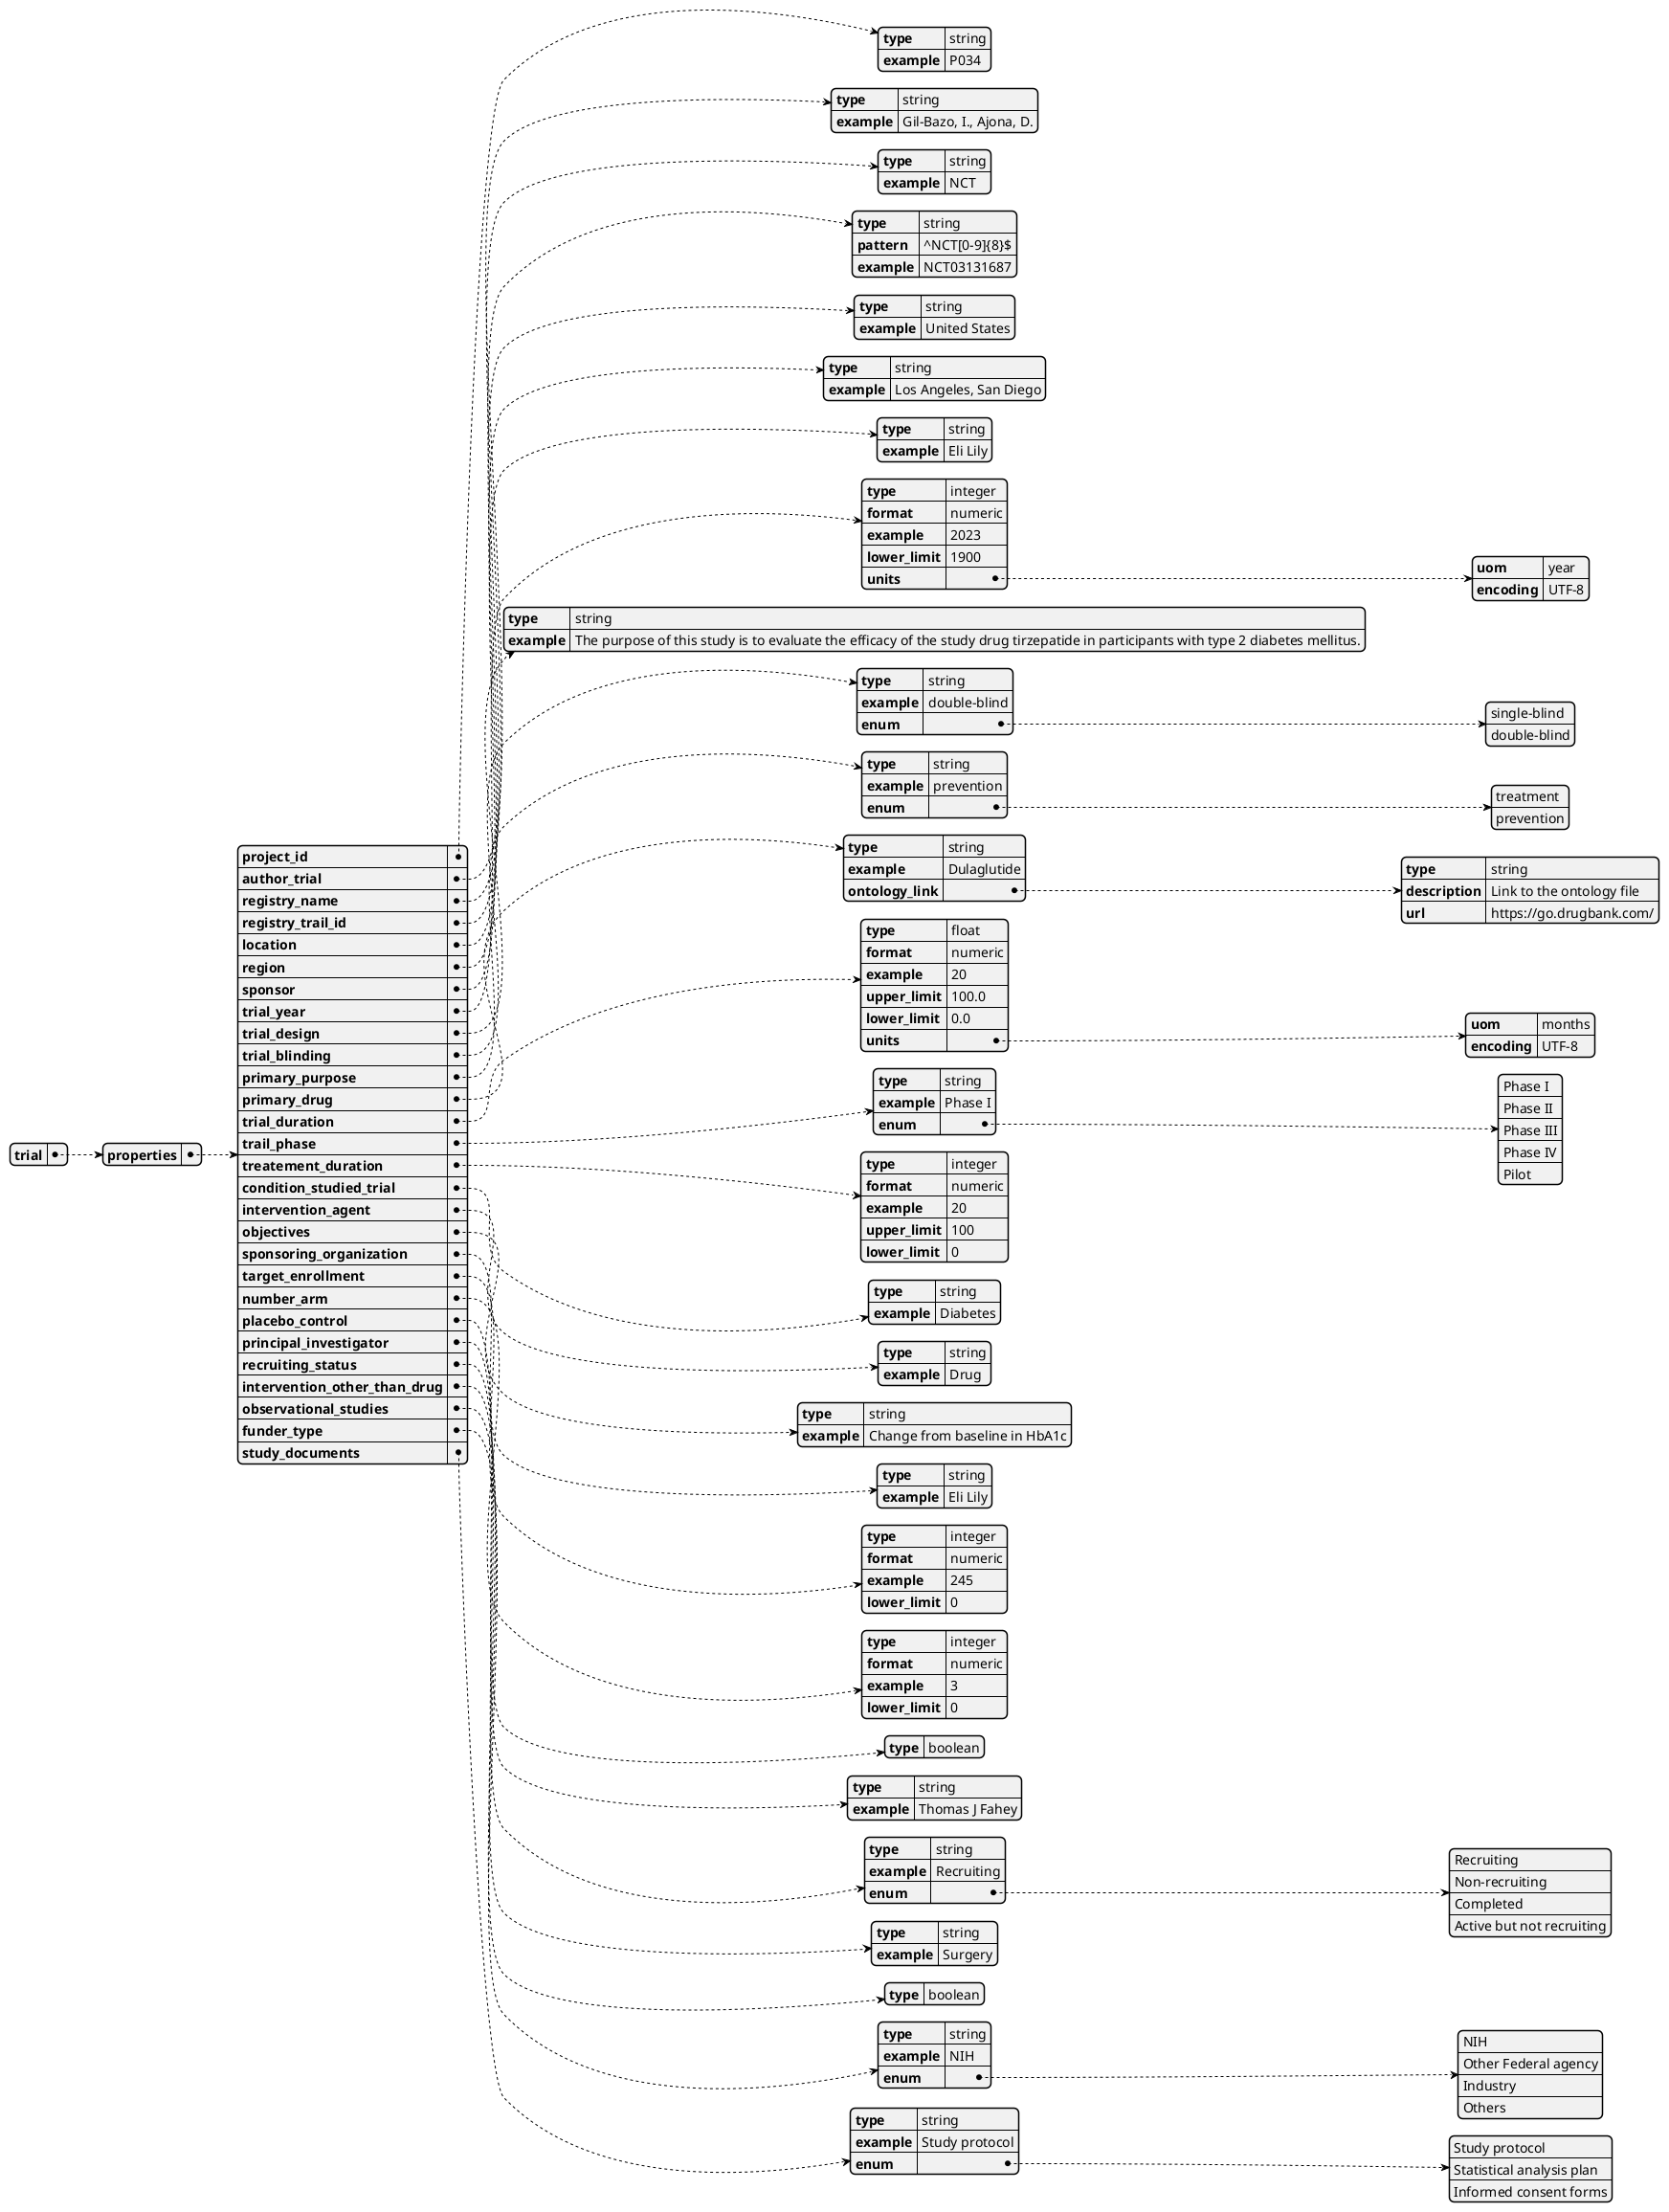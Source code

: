 @startyaml trial  
  trial:
    properties:
      project_id:
        type: string
        example: P034
      author_trial:
        type: string
        example: Gil-Bazo, I., Ajona, D.
      registry_name:
        type: string
        example: NCT
      registry_trail_id:
        type: string
        pattern: "^NCT[0-9]{8}$"
        example: NCT03131687
      location:
        type: string
        example: United States
      region:
        type: string
        example: Los Angeles, San Diego
      sponsor:
        type: string
        example: Eli Lily
      trial_year:
        type: integer
        format: numeric
        example: 2023
        lower_limit: 1900
        units:
          uom: year
          encoding: UTF-8
      trial_design:
        type: string
        example: The purpose of this study is to evaluate the efficacy of the study drug tirzepatide in participants with type 2 diabetes mellitus.
      trial_blinding:
        type: string
        example: double-blind
        enum:
        - single-blind
        - double-blind
      primary_purpose:
        type: string
        example: prevention
        enum:
        - treatment
        - prevention
      primary_drug:
        type: string
        example: Dulaglutide
        ontology_link:
          type: string
          description: Link to the ontology file
          url: https://go.drugbank.com/
      trial_duration:
        type: float
        format: numeric
        example: 20
        upper_limit: 100.0
        lower_limit: 0.0
        units:
          uom: months
          encoding: UTF-8
      trail_phase:
        type: string
        example: Phase I
        enum:
        - Phase I
        - Phase II
        - Phase III
        - Phase IV
        - Pilot
      treatement_duration:
        type: integer
        format: numeric
        example: 20
        upper_limit: 100
        lower_limit: 0
      condition_studied_trial:
        type: string
        example: Diabetes
      intervention_agent:
        type: string
        example: Drug
      objectives:
        type: string
        example: Change from baseline in HbA1c
      sponsoring_organization:
        type: string
        example: Eli Lily
      target_enrollment:
        type: integer
        format: numeric
        example: 245
        lower_limit: 0
      number_arm:
        type: integer
        format: numeric
        example: 3
        lower_limit: 0
      placebo_control:
        type: boolean
      principal_investigator:
        type: string
        example: Thomas J Fahey
      recruiting_status:
        type: string
        example: Recruiting
        enum:
        - Recruiting
        - Non-recruiting
        - Completed
        - Active but not recruiting
      intervention_other_than_drug:
        type: string
        example: Surgery
      observational_studies:
        type: boolean
      funder_type:
        type: string
        example: NIH
        enum:
        - NIH
        - Other Federal agency
        - Industry
        - Others
      study_documents:
        type: string
        example: Study protocol
        enum:
        - Study protocol
        - Statistical analysis plan
        - Informed consent forms
@endyaml